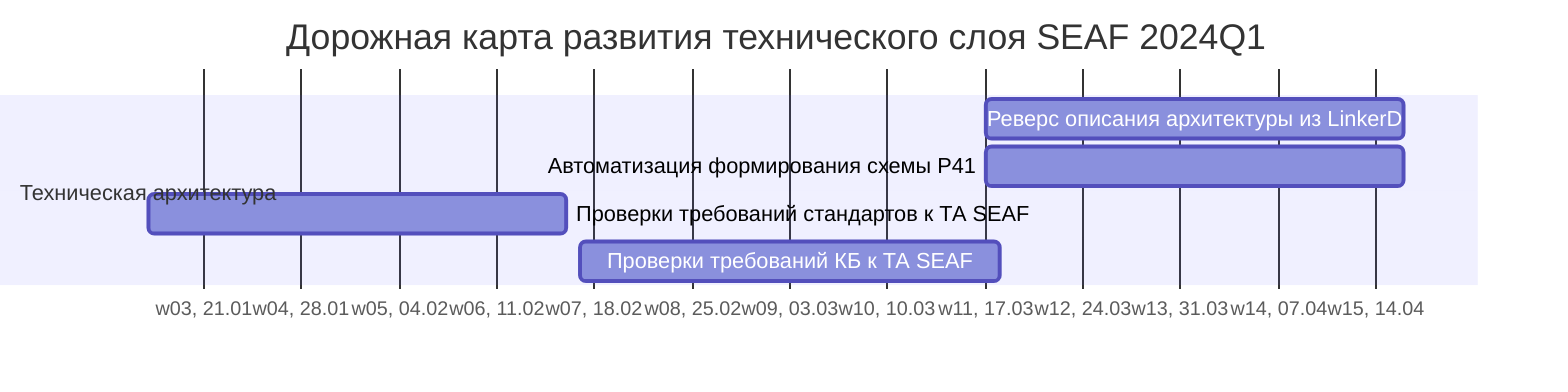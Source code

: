 gantt
    dateFormat  YY-MM-DD
    axisFormat w%W, %d.%m
    title       Дорожная карта развития технического слоя SEAF 2024Q1
    section Техническая архитектура
        Реверс описания архитектуры из LinkerD                        :       24-03-17, 30d
        Автоматизация формирования схемы Р41                          :       24-03-17, 30d
        Проверки требований стандартов к ТА SEAF                      :       24-01-17, 30d
        Проверки требований КБ к ТА SEAF                              :       24-02-17, 30d